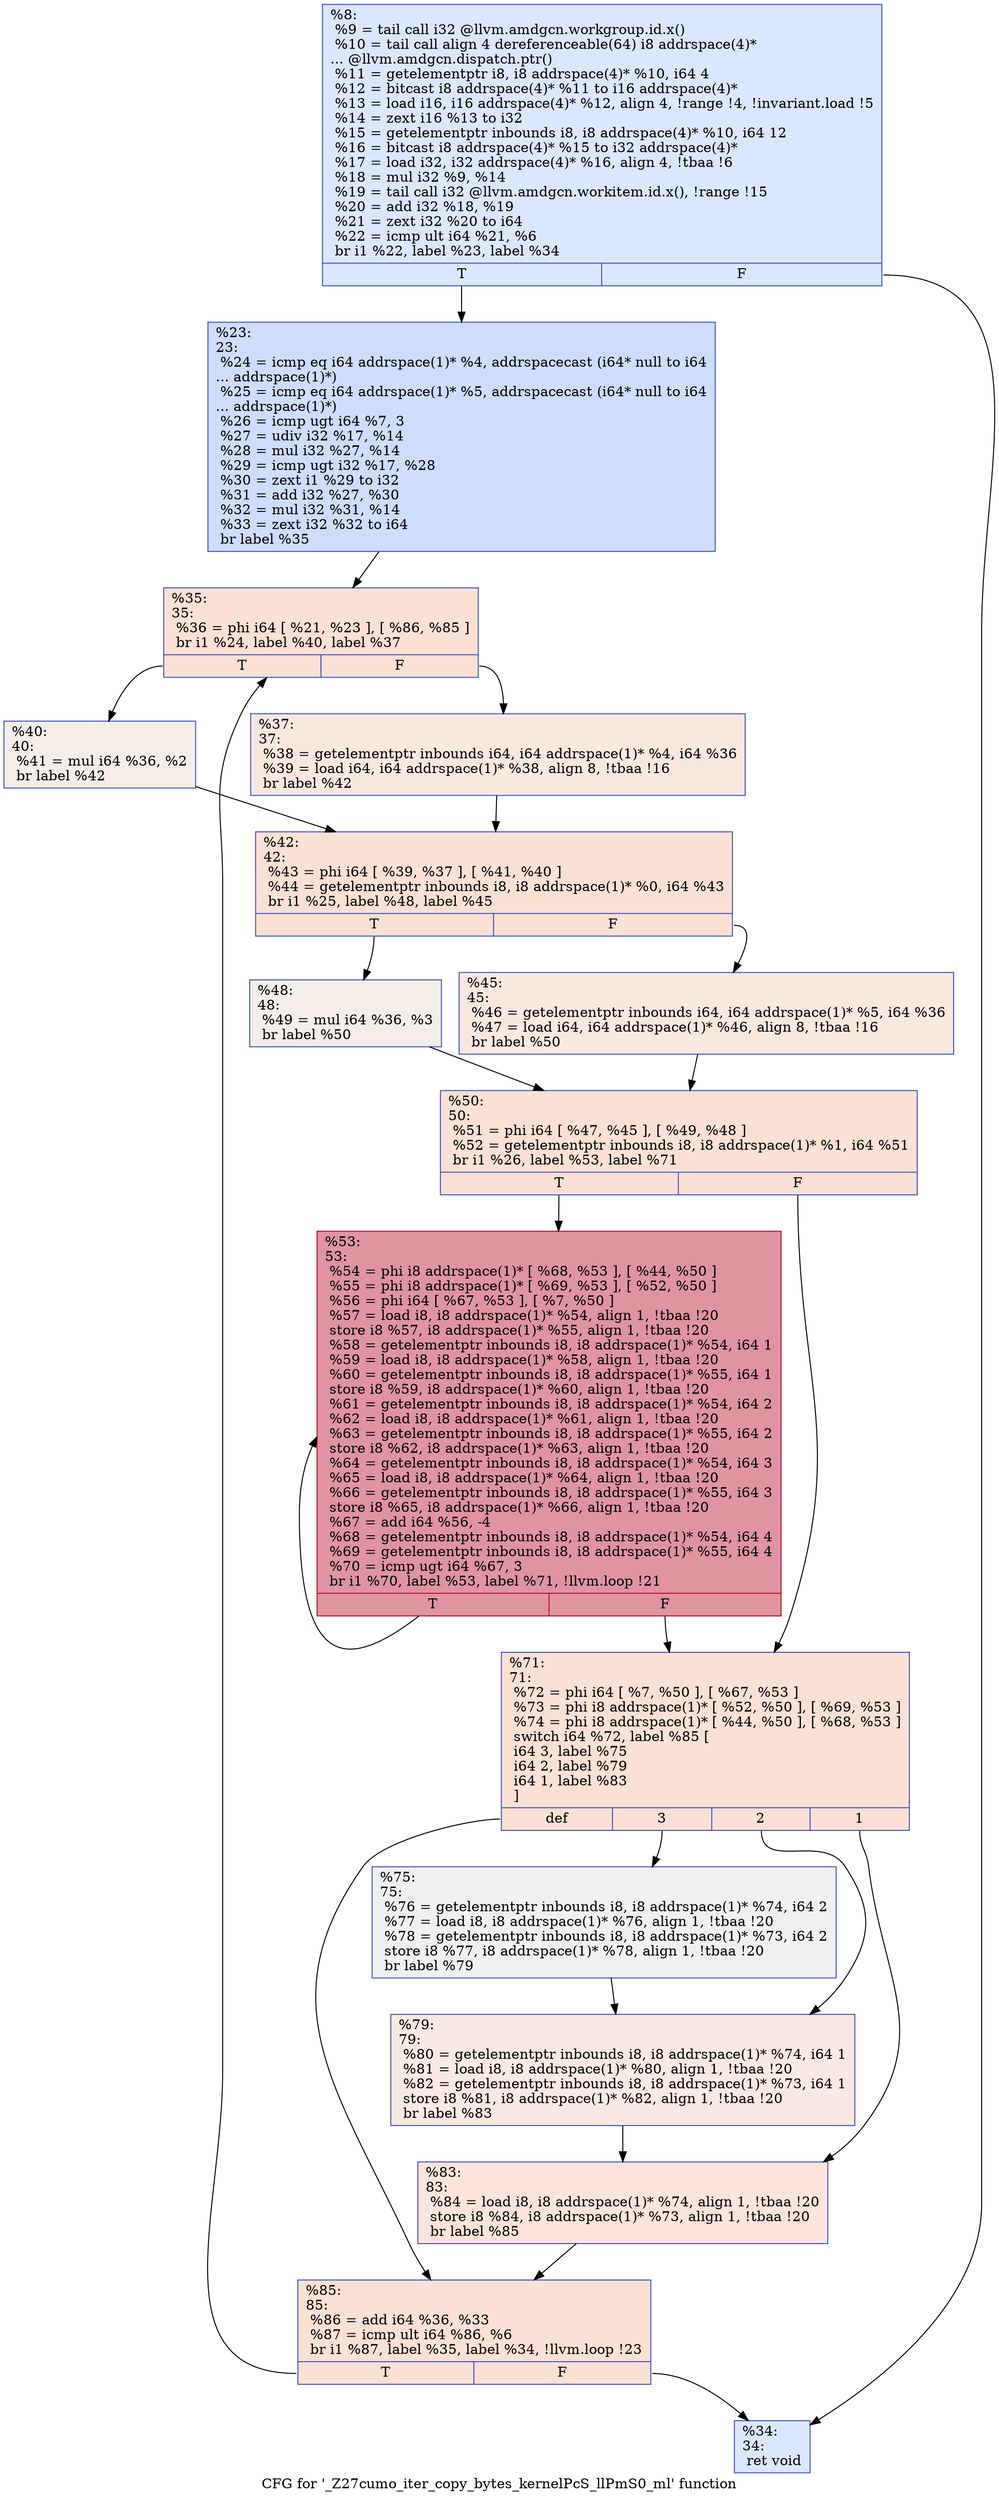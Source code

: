 digraph "CFG for '_Z27cumo_iter_copy_bytes_kernelPcS_llPmS0_ml' function" {
	label="CFG for '_Z27cumo_iter_copy_bytes_kernelPcS_llPmS0_ml' function";

	Node0x5e1b3e0 [shape=record,color="#3d50c3ff", style=filled, fillcolor="#abc8fd70",label="{%8:\l  %9 = tail call i32 @llvm.amdgcn.workgroup.id.x()\l  %10 = tail call align 4 dereferenceable(64) i8 addrspace(4)*\l... @llvm.amdgcn.dispatch.ptr()\l  %11 = getelementptr i8, i8 addrspace(4)* %10, i64 4\l  %12 = bitcast i8 addrspace(4)* %11 to i16 addrspace(4)*\l  %13 = load i16, i16 addrspace(4)* %12, align 4, !range !4, !invariant.load !5\l  %14 = zext i16 %13 to i32\l  %15 = getelementptr inbounds i8, i8 addrspace(4)* %10, i64 12\l  %16 = bitcast i8 addrspace(4)* %15 to i32 addrspace(4)*\l  %17 = load i32, i32 addrspace(4)* %16, align 4, !tbaa !6\l  %18 = mul i32 %9, %14\l  %19 = tail call i32 @llvm.amdgcn.workitem.id.x(), !range !15\l  %20 = add i32 %18, %19\l  %21 = zext i32 %20 to i64\l  %22 = icmp ult i64 %21, %6\l  br i1 %22, label %23, label %34\l|{<s0>T|<s1>F}}"];
	Node0x5e1b3e0:s0 -> Node0x5e1d6d0;
	Node0x5e1b3e0:s1 -> Node0x5e1d760;
	Node0x5e1d6d0 [shape=record,color="#3d50c3ff", style=filled, fillcolor="#8fb1fe70",label="{%23:\l23:                                               \l  %24 = icmp eq i64 addrspace(1)* %4, addrspacecast (i64* null to i64\l... addrspace(1)*)\l  %25 = icmp eq i64 addrspace(1)* %5, addrspacecast (i64* null to i64\l... addrspace(1)*)\l  %26 = icmp ugt i64 %7, 3\l  %27 = udiv i32 %17, %14\l  %28 = mul i32 %27, %14\l  %29 = icmp ugt i32 %17, %28\l  %30 = zext i1 %29 to i32\l  %31 = add i32 %27, %30\l  %32 = mul i32 %31, %14\l  %33 = zext i32 %32 to i64\l  br label %35\l}"];
	Node0x5e1d6d0 -> Node0x5e1cf50;
	Node0x5e1d760 [shape=record,color="#3d50c3ff", style=filled, fillcolor="#abc8fd70",label="{%34:\l34:                                               \l  ret void\l}"];
	Node0x5e1cf50 [shape=record,color="#3d50c3ff", style=filled, fillcolor="#f7b99e70",label="{%35:\l35:                                               \l  %36 = phi i64 [ %21, %23 ], [ %86, %85 ]\l  br i1 %24, label %40, label %37\l|{<s0>T|<s1>F}}"];
	Node0x5e1cf50:s0 -> Node0x5e1e7a0;
	Node0x5e1cf50:s1 -> Node0x5e1e830;
	Node0x5e1e830 [shape=record,color="#3d50c3ff", style=filled, fillcolor="#f2cab570",label="{%37:\l37:                                               \l  %38 = getelementptr inbounds i64, i64 addrspace(1)* %4, i64 %36\l  %39 = load i64, i64 addrspace(1)* %38, align 8, !tbaa !16\l  br label %42\l}"];
	Node0x5e1e830 -> Node0x5e1ebb0;
	Node0x5e1e7a0 [shape=record,color="#3d50c3ff", style=filled, fillcolor="#e8d6cc70",label="{%40:\l40:                                               \l  %41 = mul i64 %36, %2\l  br label %42\l}"];
	Node0x5e1e7a0 -> Node0x5e1ebb0;
	Node0x5e1ebb0 [shape=record,color="#3d50c3ff", style=filled, fillcolor="#f7b99e70",label="{%42:\l42:                                               \l  %43 = phi i64 [ %39, %37 ], [ %41, %40 ]\l  %44 = getelementptr inbounds i8, i8 addrspace(1)* %0, i64 %43\l  br i1 %25, label %48, label %45\l|{<s0>T|<s1>F}}"];
	Node0x5e1ebb0:s0 -> Node0x5e1ef00;
	Node0x5e1ebb0:s1 -> Node0x5e1ef50;
	Node0x5e1ef50 [shape=record,color="#3d50c3ff", style=filled, fillcolor="#f2cab570",label="{%45:\l45:                                               \l  %46 = getelementptr inbounds i64, i64 addrspace(1)* %5, i64 %36\l  %47 = load i64, i64 addrspace(1)* %46, align 8, !tbaa !16\l  br label %50\l}"];
	Node0x5e1ef50 -> Node0x5e1f770;
	Node0x5e1ef00 [shape=record,color="#3d50c3ff", style=filled, fillcolor="#e8d6cc70",label="{%48:\l48:                                               \l  %49 = mul i64 %36, %3\l  br label %50\l}"];
	Node0x5e1ef00 -> Node0x5e1f770;
	Node0x5e1f770 [shape=record,color="#3d50c3ff", style=filled, fillcolor="#f7b99e70",label="{%50:\l50:                                               \l  %51 = phi i64 [ %47, %45 ], [ %49, %48 ]\l  %52 = getelementptr inbounds i8, i8 addrspace(1)* %1, i64 %51\l  br i1 %26, label %53, label %71\l|{<s0>T|<s1>F}}"];
	Node0x5e1f770:s0 -> Node0x5e1fa80;
	Node0x5e1f770:s1 -> Node0x5e1fad0;
	Node0x5e1fa80 [shape=record,color="#b70d28ff", style=filled, fillcolor="#b70d2870",label="{%53:\l53:                                               \l  %54 = phi i8 addrspace(1)* [ %68, %53 ], [ %44, %50 ]\l  %55 = phi i8 addrspace(1)* [ %69, %53 ], [ %52, %50 ]\l  %56 = phi i64 [ %67, %53 ], [ %7, %50 ]\l  %57 = load i8, i8 addrspace(1)* %54, align 1, !tbaa !20\l  store i8 %57, i8 addrspace(1)* %55, align 1, !tbaa !20\l  %58 = getelementptr inbounds i8, i8 addrspace(1)* %54, i64 1\l  %59 = load i8, i8 addrspace(1)* %58, align 1, !tbaa !20\l  %60 = getelementptr inbounds i8, i8 addrspace(1)* %55, i64 1\l  store i8 %59, i8 addrspace(1)* %60, align 1, !tbaa !20\l  %61 = getelementptr inbounds i8, i8 addrspace(1)* %54, i64 2\l  %62 = load i8, i8 addrspace(1)* %61, align 1, !tbaa !20\l  %63 = getelementptr inbounds i8, i8 addrspace(1)* %55, i64 2\l  store i8 %62, i8 addrspace(1)* %63, align 1, !tbaa !20\l  %64 = getelementptr inbounds i8, i8 addrspace(1)* %54, i64 3\l  %65 = load i8, i8 addrspace(1)* %64, align 1, !tbaa !20\l  %66 = getelementptr inbounds i8, i8 addrspace(1)* %55, i64 3\l  store i8 %65, i8 addrspace(1)* %66, align 1, !tbaa !20\l  %67 = add i64 %56, -4\l  %68 = getelementptr inbounds i8, i8 addrspace(1)* %54, i64 4\l  %69 = getelementptr inbounds i8, i8 addrspace(1)* %55, i64 4\l  %70 = icmp ugt i64 %67, 3\l  br i1 %70, label %53, label %71, !llvm.loop !21\l|{<s0>T|<s1>F}}"];
	Node0x5e1fa80:s0 -> Node0x5e1fa80;
	Node0x5e1fa80:s1 -> Node0x5e1fad0;
	Node0x5e1fad0 [shape=record,color="#3d50c3ff", style=filled, fillcolor="#f7b99e70",label="{%71:\l71:                                               \l  %72 = phi i64 [ %7, %50 ], [ %67, %53 ]\l  %73 = phi i8 addrspace(1)* [ %52, %50 ], [ %69, %53 ]\l  %74 = phi i8 addrspace(1)* [ %44, %50 ], [ %68, %53 ]\l  switch i64 %72, label %85 [\l    i64 3, label %75\l    i64 2, label %79\l    i64 1, label %83\l  ]\l|{<s0>def|<s1>3|<s2>2|<s3>1}}"];
	Node0x5e1fad0:s0 -> Node0x5e1cfa0;
	Node0x5e1fad0:s1 -> Node0x5e21620;
	Node0x5e1fad0:s2 -> Node0x5e21670;
	Node0x5e1fad0:s3 -> Node0x5e21700;
	Node0x5e21620 [shape=record,color="#3d50c3ff", style=filled, fillcolor="#dbdcde70",label="{%75:\l75:                                               \l  %76 = getelementptr inbounds i8, i8 addrspace(1)* %74, i64 2\l  %77 = load i8, i8 addrspace(1)* %76, align 1, !tbaa !20\l  %78 = getelementptr inbounds i8, i8 addrspace(1)* %73, i64 2\l  store i8 %77, i8 addrspace(1)* %78, align 1, !tbaa !20\l  br label %79\l}"];
	Node0x5e21620 -> Node0x5e21670;
	Node0x5e21670 [shape=record,color="#3d50c3ff", style=filled, fillcolor="#efcebd70",label="{%79:\l79:                                               \l  %80 = getelementptr inbounds i8, i8 addrspace(1)* %74, i64 1\l  %81 = load i8, i8 addrspace(1)* %80, align 1, !tbaa !20\l  %82 = getelementptr inbounds i8, i8 addrspace(1)* %73, i64 1\l  store i8 %81, i8 addrspace(1)* %82, align 1, !tbaa !20\l  br label %83\l}"];
	Node0x5e21670 -> Node0x5e21700;
	Node0x5e21700 [shape=record,color="#3d50c3ff", style=filled, fillcolor="#f5c1a970",label="{%83:\l83:                                               \l  %84 = load i8, i8 addrspace(1)* %74, align 1, !tbaa !20\l  store i8 %84, i8 addrspace(1)* %73, align 1, !tbaa !20\l  br label %85\l}"];
	Node0x5e21700 -> Node0x5e1cfa0;
	Node0x5e1cfa0 [shape=record,color="#3d50c3ff", style=filled, fillcolor="#f7b99e70",label="{%85:\l85:                                               \l  %86 = add i64 %36, %33\l  %87 = icmp ult i64 %86, %6\l  br i1 %87, label %35, label %34, !llvm.loop !23\l|{<s0>T|<s1>F}}"];
	Node0x5e1cfa0:s0 -> Node0x5e1cf50;
	Node0x5e1cfa0:s1 -> Node0x5e1d760;
}
